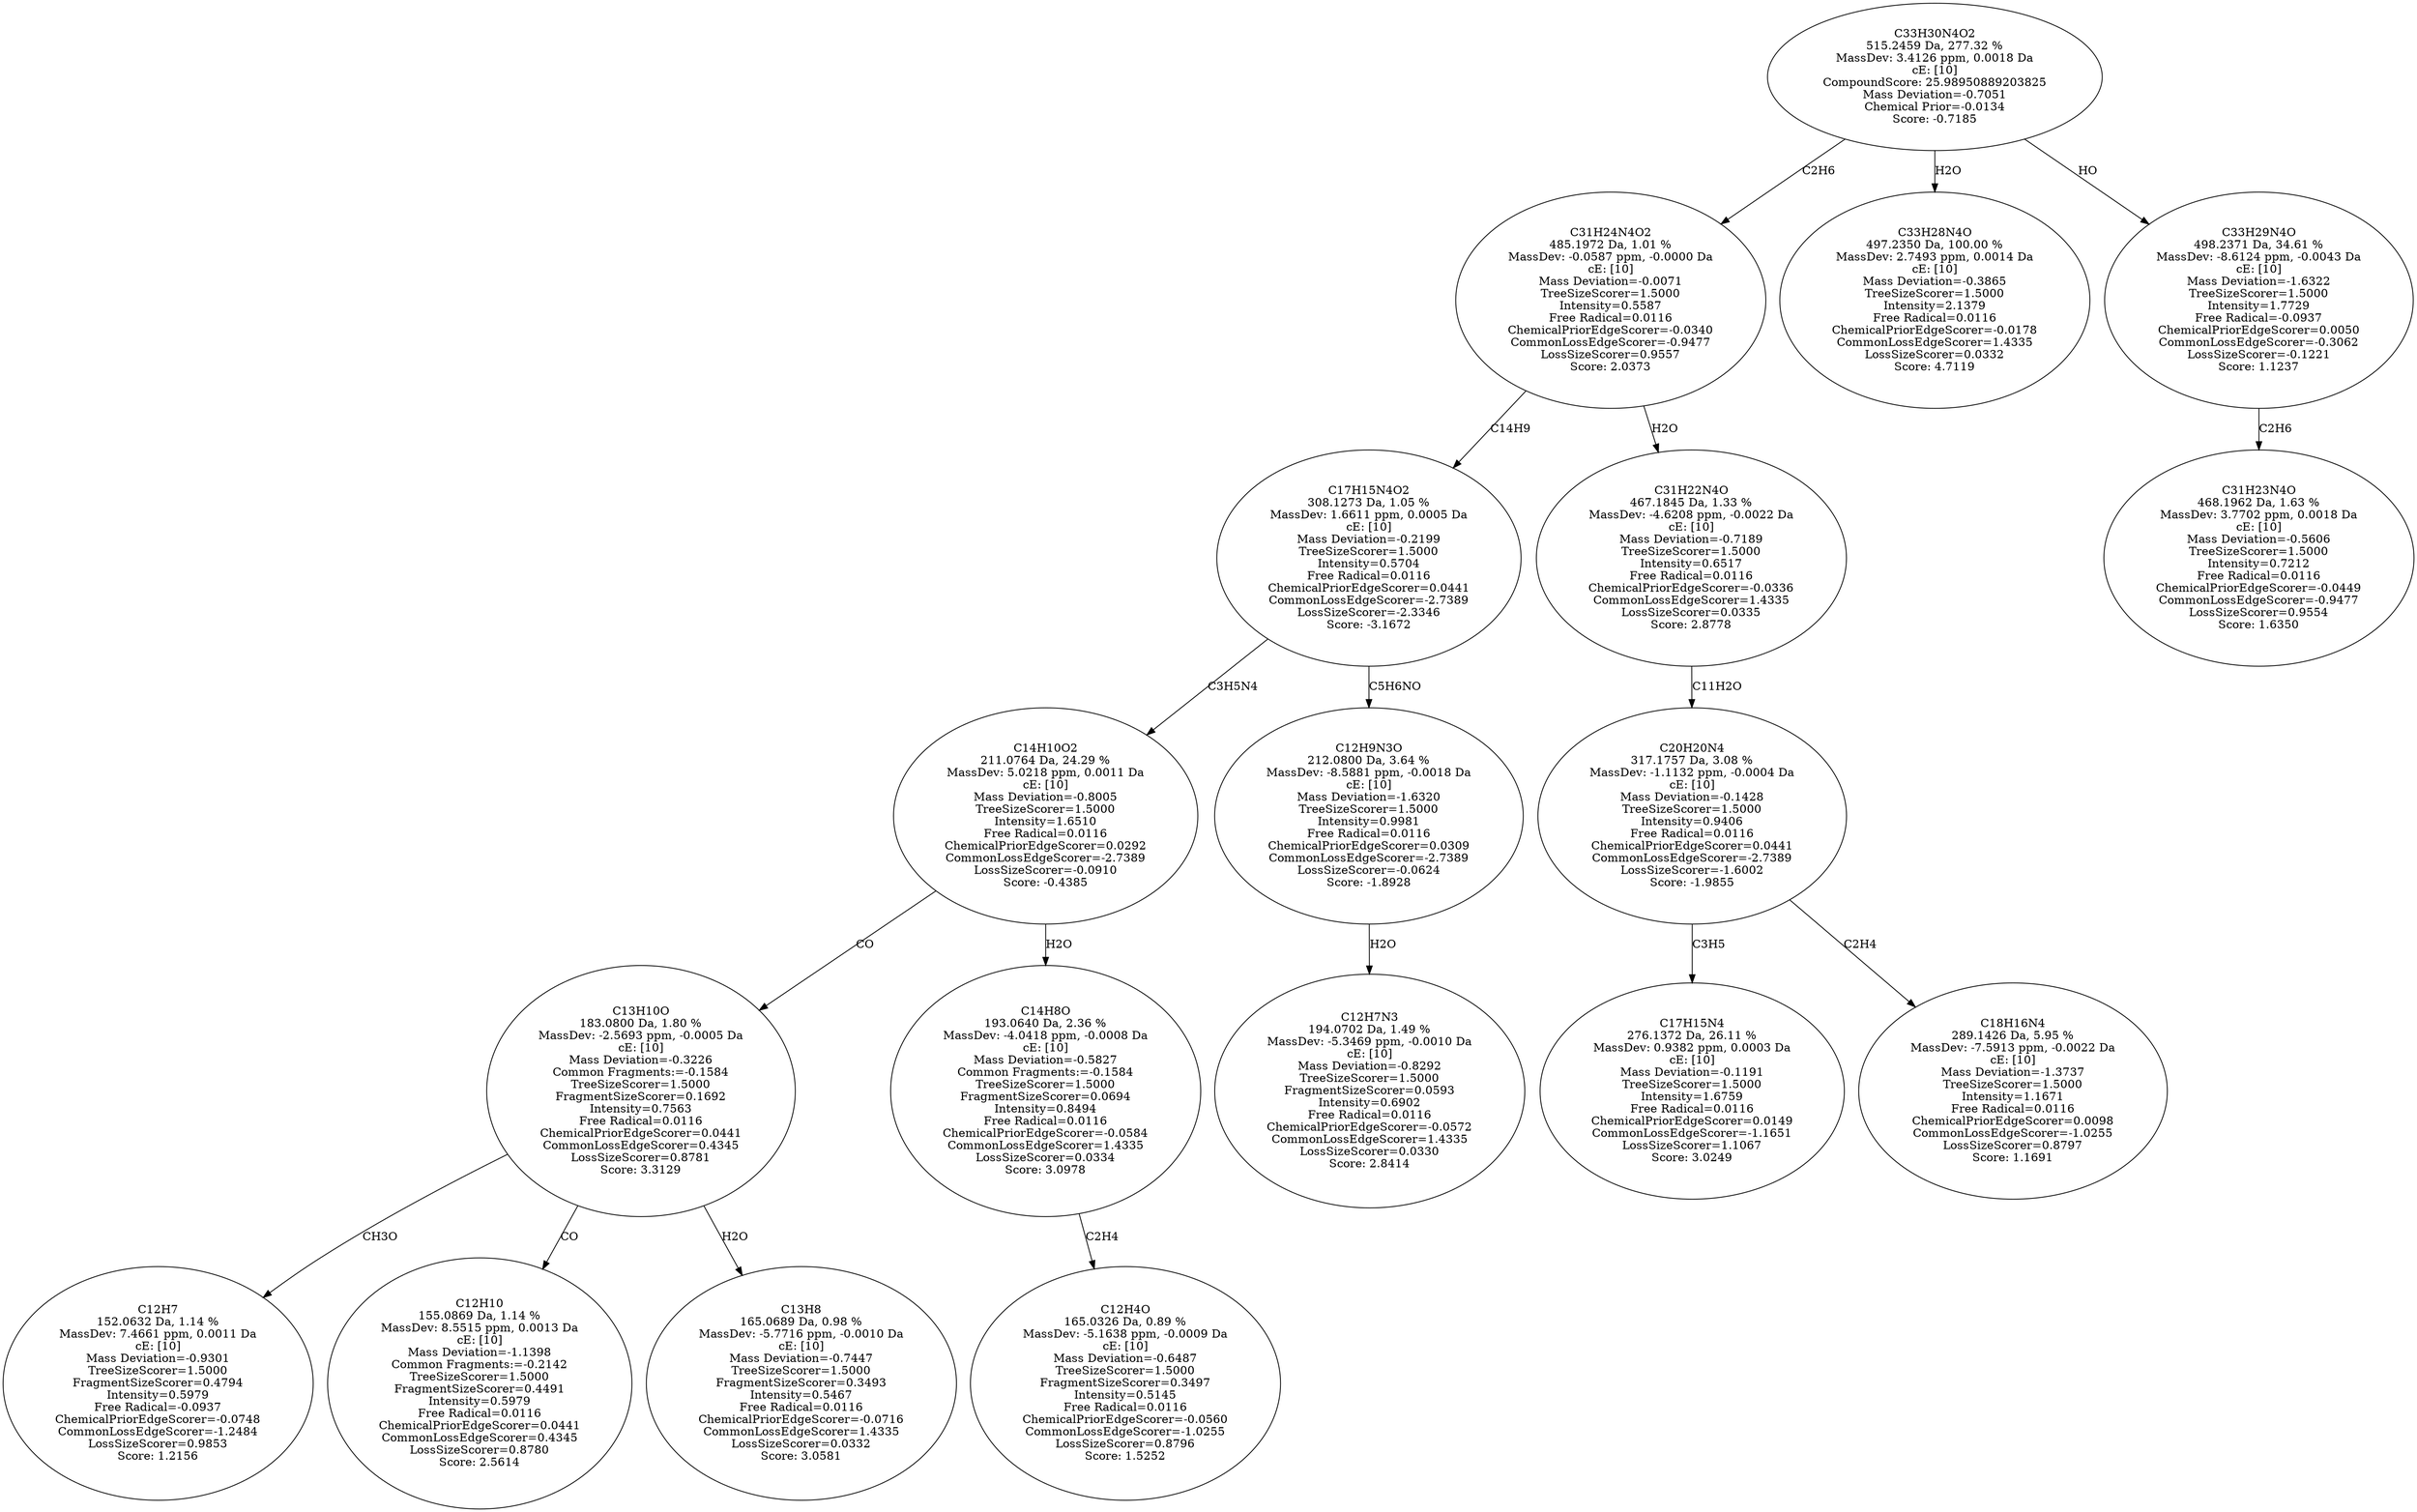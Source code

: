 strict digraph {
v1 [label="C12H7\n152.0632 Da, 1.14 %\nMassDev: 7.4661 ppm, 0.0011 Da\ncE: [10]\nMass Deviation=-0.9301\nTreeSizeScorer=1.5000\nFragmentSizeScorer=0.4794\nIntensity=0.5979\nFree Radical=-0.0937\nChemicalPriorEdgeScorer=-0.0748\nCommonLossEdgeScorer=-1.2484\nLossSizeScorer=0.9853\nScore: 1.2156"];
v2 [label="C12H10\n155.0869 Da, 1.14 %\nMassDev: 8.5515 ppm, 0.0013 Da\ncE: [10]\nMass Deviation=-1.1398\nCommon Fragments:=-0.2142\nTreeSizeScorer=1.5000\nFragmentSizeScorer=0.4491\nIntensity=0.5979\nFree Radical=0.0116\nChemicalPriorEdgeScorer=0.0441\nCommonLossEdgeScorer=0.4345\nLossSizeScorer=0.8780\nScore: 2.5614"];
v3 [label="C13H8\n165.0689 Da, 0.98 %\nMassDev: -5.7716 ppm, -0.0010 Da\ncE: [10]\nMass Deviation=-0.7447\nTreeSizeScorer=1.5000\nFragmentSizeScorer=0.3493\nIntensity=0.5467\nFree Radical=0.0116\nChemicalPriorEdgeScorer=-0.0716\nCommonLossEdgeScorer=1.4335\nLossSizeScorer=0.0332\nScore: 3.0581"];
v4 [label="C13H10O\n183.0800 Da, 1.80 %\nMassDev: -2.5693 ppm, -0.0005 Da\ncE: [10]\nMass Deviation=-0.3226\nCommon Fragments:=-0.1584\nTreeSizeScorer=1.5000\nFragmentSizeScorer=0.1692\nIntensity=0.7563\nFree Radical=0.0116\nChemicalPriorEdgeScorer=0.0441\nCommonLossEdgeScorer=0.4345\nLossSizeScorer=0.8781\nScore: 3.3129"];
v5 [label="C12H4O\n165.0326 Da, 0.89 %\nMassDev: -5.1638 ppm, -0.0009 Da\ncE: [10]\nMass Deviation=-0.6487\nTreeSizeScorer=1.5000\nFragmentSizeScorer=0.3497\nIntensity=0.5145\nFree Radical=0.0116\nChemicalPriorEdgeScorer=-0.0560\nCommonLossEdgeScorer=-1.0255\nLossSizeScorer=0.8796\nScore: 1.5252"];
v6 [label="C14H8O\n193.0640 Da, 2.36 %\nMassDev: -4.0418 ppm, -0.0008 Da\ncE: [10]\nMass Deviation=-0.5827\nCommon Fragments:=-0.1584\nTreeSizeScorer=1.5000\nFragmentSizeScorer=0.0694\nIntensity=0.8494\nFree Radical=0.0116\nChemicalPriorEdgeScorer=-0.0584\nCommonLossEdgeScorer=1.4335\nLossSizeScorer=0.0334\nScore: 3.0978"];
v7 [label="C14H10O2\n211.0764 Da, 24.29 %\nMassDev: 5.0218 ppm, 0.0011 Da\ncE: [10]\nMass Deviation=-0.8005\nTreeSizeScorer=1.5000\nIntensity=1.6510\nFree Radical=0.0116\nChemicalPriorEdgeScorer=0.0292\nCommonLossEdgeScorer=-2.7389\nLossSizeScorer=-0.0910\nScore: -0.4385"];
v8 [label="C12H7N3\n194.0702 Da, 1.49 %\nMassDev: -5.3469 ppm, -0.0010 Da\ncE: [10]\nMass Deviation=-0.8292\nTreeSizeScorer=1.5000\nFragmentSizeScorer=0.0593\nIntensity=0.6902\nFree Radical=0.0116\nChemicalPriorEdgeScorer=-0.0572\nCommonLossEdgeScorer=1.4335\nLossSizeScorer=0.0330\nScore: 2.8414"];
v9 [label="C12H9N3O\n212.0800 Da, 3.64 %\nMassDev: -8.5881 ppm, -0.0018 Da\ncE: [10]\nMass Deviation=-1.6320\nTreeSizeScorer=1.5000\nIntensity=0.9981\nFree Radical=0.0116\nChemicalPriorEdgeScorer=0.0309\nCommonLossEdgeScorer=-2.7389\nLossSizeScorer=-0.0624\nScore: -1.8928"];
v10 [label="C17H15N4O2\n308.1273 Da, 1.05 %\nMassDev: 1.6611 ppm, 0.0005 Da\ncE: [10]\nMass Deviation=-0.2199\nTreeSizeScorer=1.5000\nIntensity=0.5704\nFree Radical=0.0116\nChemicalPriorEdgeScorer=0.0441\nCommonLossEdgeScorer=-2.7389\nLossSizeScorer=-2.3346\nScore: -3.1672"];
v11 [label="C17H15N4\n276.1372 Da, 26.11 %\nMassDev: 0.9382 ppm, 0.0003 Da\ncE: [10]\nMass Deviation=-0.1191\nTreeSizeScorer=1.5000\nIntensity=1.6759\nFree Radical=0.0116\nChemicalPriorEdgeScorer=0.0149\nCommonLossEdgeScorer=-1.1651\nLossSizeScorer=1.1067\nScore: 3.0249"];
v12 [label="C18H16N4\n289.1426 Da, 5.95 %\nMassDev: -7.5913 ppm, -0.0022 Da\ncE: [10]\nMass Deviation=-1.3737\nTreeSizeScorer=1.5000\nIntensity=1.1671\nFree Radical=0.0116\nChemicalPriorEdgeScorer=0.0098\nCommonLossEdgeScorer=-1.0255\nLossSizeScorer=0.8797\nScore: 1.1691"];
v13 [label="C20H20N4\n317.1757 Da, 3.08 %\nMassDev: -1.1132 ppm, -0.0004 Da\ncE: [10]\nMass Deviation=-0.1428\nTreeSizeScorer=1.5000\nIntensity=0.9406\nFree Radical=0.0116\nChemicalPriorEdgeScorer=0.0441\nCommonLossEdgeScorer=-2.7389\nLossSizeScorer=-1.6002\nScore: -1.9855"];
v14 [label="C31H22N4O\n467.1845 Da, 1.33 %\nMassDev: -4.6208 ppm, -0.0022 Da\ncE: [10]\nMass Deviation=-0.7189\nTreeSizeScorer=1.5000\nIntensity=0.6517\nFree Radical=0.0116\nChemicalPriorEdgeScorer=-0.0336\nCommonLossEdgeScorer=1.4335\nLossSizeScorer=0.0335\nScore: 2.8778"];
v15 [label="C31H24N4O2\n485.1972 Da, 1.01 %\nMassDev: -0.0587 ppm, -0.0000 Da\ncE: [10]\nMass Deviation=-0.0071\nTreeSizeScorer=1.5000\nIntensity=0.5587\nFree Radical=0.0116\nChemicalPriorEdgeScorer=-0.0340\nCommonLossEdgeScorer=-0.9477\nLossSizeScorer=0.9557\nScore: 2.0373"];
v16 [label="C33H28N4O\n497.2350 Da, 100.00 %\nMassDev: 2.7493 ppm, 0.0014 Da\ncE: [10]\nMass Deviation=-0.3865\nTreeSizeScorer=1.5000\nIntensity=2.1379\nFree Radical=0.0116\nChemicalPriorEdgeScorer=-0.0178\nCommonLossEdgeScorer=1.4335\nLossSizeScorer=0.0332\nScore: 4.7119"];
v17 [label="C31H23N4O\n468.1962 Da, 1.63 %\nMassDev: 3.7702 ppm, 0.0018 Da\ncE: [10]\nMass Deviation=-0.5606\nTreeSizeScorer=1.5000\nIntensity=0.7212\nFree Radical=0.0116\nChemicalPriorEdgeScorer=-0.0449\nCommonLossEdgeScorer=-0.9477\nLossSizeScorer=0.9554\nScore: 1.6350"];
v18 [label="C33H29N4O\n498.2371 Da, 34.61 %\nMassDev: -8.6124 ppm, -0.0043 Da\ncE: [10]\nMass Deviation=-1.6322\nTreeSizeScorer=1.5000\nIntensity=1.7729\nFree Radical=-0.0937\nChemicalPriorEdgeScorer=0.0050\nCommonLossEdgeScorer=-0.3062\nLossSizeScorer=-0.1221\nScore: 1.1237"];
v19 [label="C33H30N4O2\n515.2459 Da, 277.32 %\nMassDev: 3.4126 ppm, 0.0018 Da\ncE: [10]\nCompoundScore: 25.98950889203825\nMass Deviation=-0.7051\nChemical Prior=-0.0134\nScore: -0.7185"];
v4 -> v1 [label="CH3O"];
v4 -> v2 [label="CO"];
v4 -> v3 [label="H2O"];
v7 -> v4 [label="CO"];
v6 -> v5 [label="C2H4"];
v7 -> v6 [label="H2O"];
v10 -> v7 [label="C3H5N4"];
v9 -> v8 [label="H2O"];
v10 -> v9 [label="C5H6NO"];
v15 -> v10 [label="C14H9"];
v13 -> v11 [label="C3H5"];
v13 -> v12 [label="C2H4"];
v14 -> v13 [label="C11H2O"];
v15 -> v14 [label="H2O"];
v19 -> v15 [label="C2H6"];
v19 -> v16 [label="H2O"];
v18 -> v17 [label="C2H6"];
v19 -> v18 [label="HO"];
}